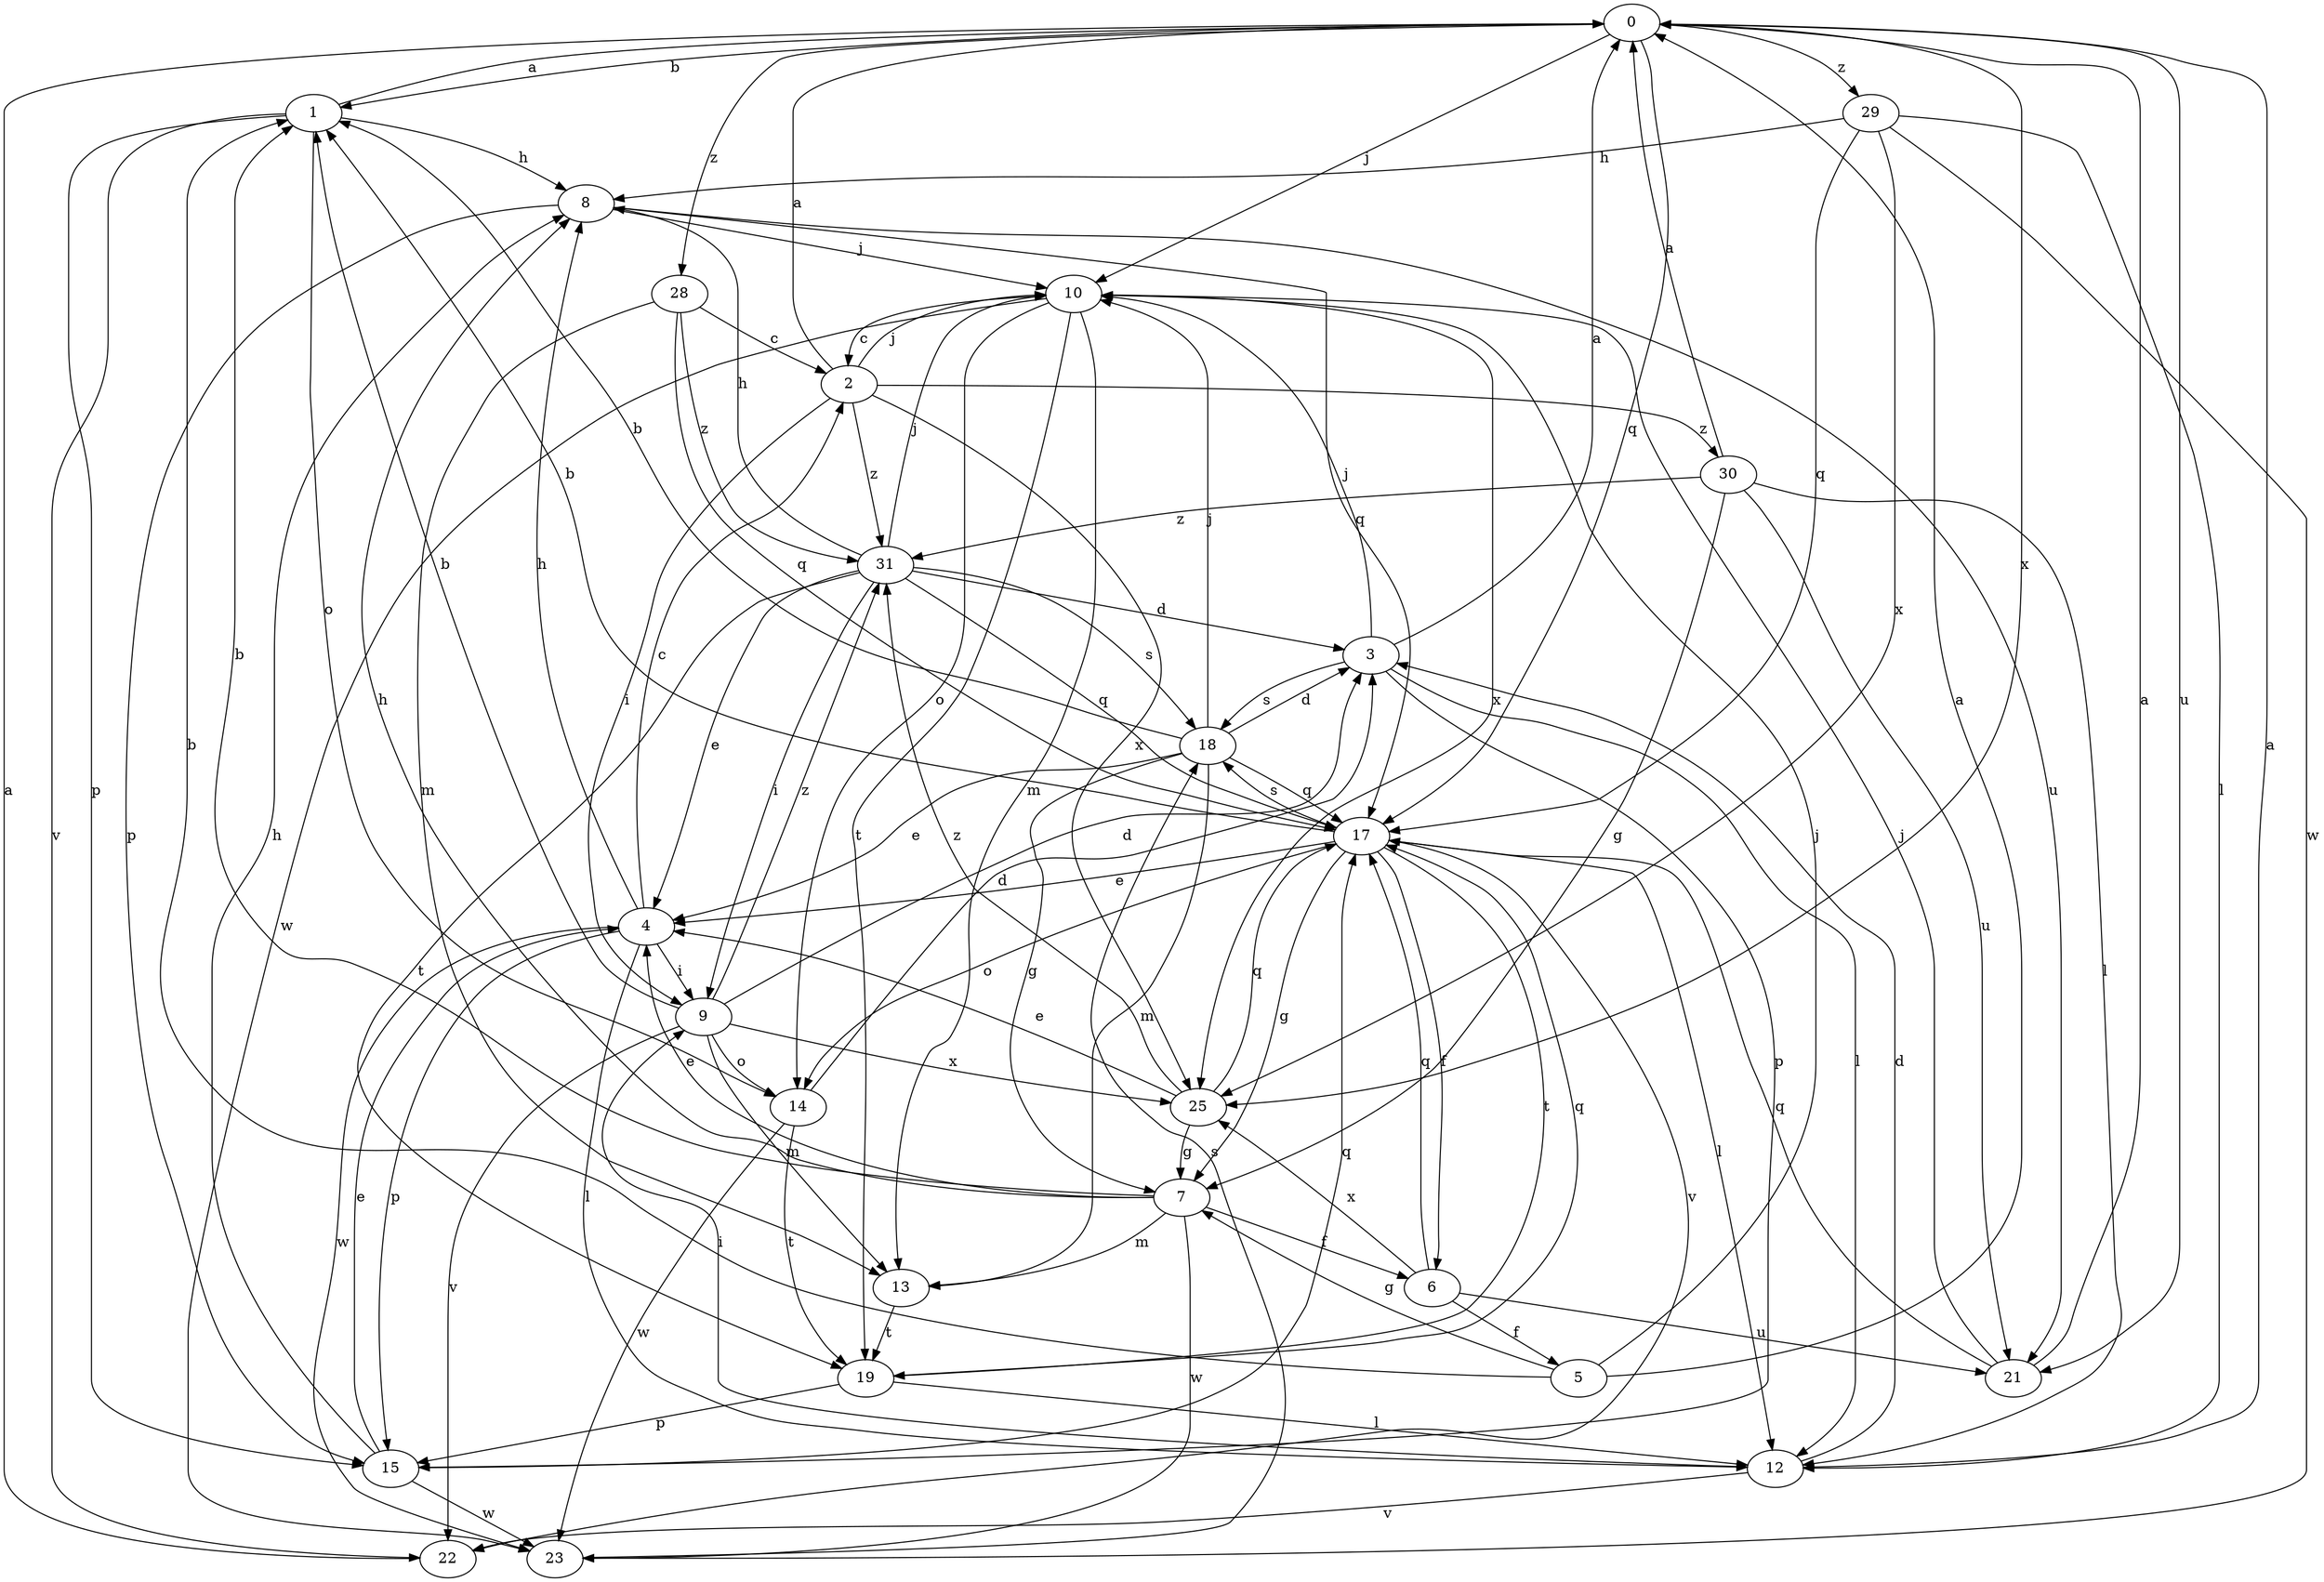 strict digraph  {
0;
1;
2;
3;
4;
5;
6;
7;
8;
9;
10;
12;
13;
14;
15;
17;
18;
19;
21;
22;
23;
25;
28;
29;
30;
31;
0 -> 1  [label=b];
0 -> 10  [label=j];
0 -> 17  [label=q];
0 -> 21  [label=u];
0 -> 25  [label=x];
0 -> 28  [label=z];
0 -> 29  [label=z];
1 -> 0  [label=a];
1 -> 8  [label=h];
1 -> 14  [label=o];
1 -> 15  [label=p];
1 -> 22  [label=v];
2 -> 0  [label=a];
2 -> 9  [label=i];
2 -> 10  [label=j];
2 -> 25  [label=x];
2 -> 30  [label=z];
2 -> 31  [label=z];
3 -> 0  [label=a];
3 -> 10  [label=j];
3 -> 12  [label=l];
3 -> 15  [label=p];
3 -> 18  [label=s];
4 -> 2  [label=c];
4 -> 8  [label=h];
4 -> 9  [label=i];
4 -> 12  [label=l];
4 -> 15  [label=p];
4 -> 23  [label=w];
5 -> 0  [label=a];
5 -> 1  [label=b];
5 -> 7  [label=g];
5 -> 10  [label=j];
6 -> 5  [label=f];
6 -> 17  [label=q];
6 -> 21  [label=u];
6 -> 25  [label=x];
7 -> 1  [label=b];
7 -> 4  [label=e];
7 -> 6  [label=f];
7 -> 8  [label=h];
7 -> 13  [label=m];
7 -> 23  [label=w];
8 -> 10  [label=j];
8 -> 15  [label=p];
8 -> 17  [label=q];
8 -> 21  [label=u];
9 -> 1  [label=b];
9 -> 3  [label=d];
9 -> 13  [label=m];
9 -> 14  [label=o];
9 -> 22  [label=v];
9 -> 25  [label=x];
9 -> 31  [label=z];
10 -> 2  [label=c];
10 -> 13  [label=m];
10 -> 14  [label=o];
10 -> 19  [label=t];
10 -> 23  [label=w];
10 -> 25  [label=x];
12 -> 0  [label=a];
12 -> 3  [label=d];
12 -> 9  [label=i];
12 -> 22  [label=v];
13 -> 19  [label=t];
14 -> 3  [label=d];
14 -> 19  [label=t];
14 -> 23  [label=w];
15 -> 4  [label=e];
15 -> 8  [label=h];
15 -> 17  [label=q];
15 -> 23  [label=w];
17 -> 1  [label=b];
17 -> 4  [label=e];
17 -> 6  [label=f];
17 -> 7  [label=g];
17 -> 12  [label=l];
17 -> 14  [label=o];
17 -> 18  [label=s];
17 -> 19  [label=t];
17 -> 22  [label=v];
18 -> 1  [label=b];
18 -> 3  [label=d];
18 -> 4  [label=e];
18 -> 7  [label=g];
18 -> 10  [label=j];
18 -> 13  [label=m];
18 -> 17  [label=q];
19 -> 12  [label=l];
19 -> 15  [label=p];
19 -> 17  [label=q];
21 -> 0  [label=a];
21 -> 10  [label=j];
21 -> 17  [label=q];
22 -> 0  [label=a];
23 -> 18  [label=s];
25 -> 4  [label=e];
25 -> 7  [label=g];
25 -> 17  [label=q];
25 -> 31  [label=z];
28 -> 2  [label=c];
28 -> 13  [label=m];
28 -> 17  [label=q];
28 -> 31  [label=z];
29 -> 8  [label=h];
29 -> 12  [label=l];
29 -> 17  [label=q];
29 -> 23  [label=w];
29 -> 25  [label=x];
30 -> 0  [label=a];
30 -> 7  [label=g];
30 -> 12  [label=l];
30 -> 21  [label=u];
30 -> 31  [label=z];
31 -> 3  [label=d];
31 -> 4  [label=e];
31 -> 8  [label=h];
31 -> 9  [label=i];
31 -> 10  [label=j];
31 -> 17  [label=q];
31 -> 18  [label=s];
31 -> 19  [label=t];
}
